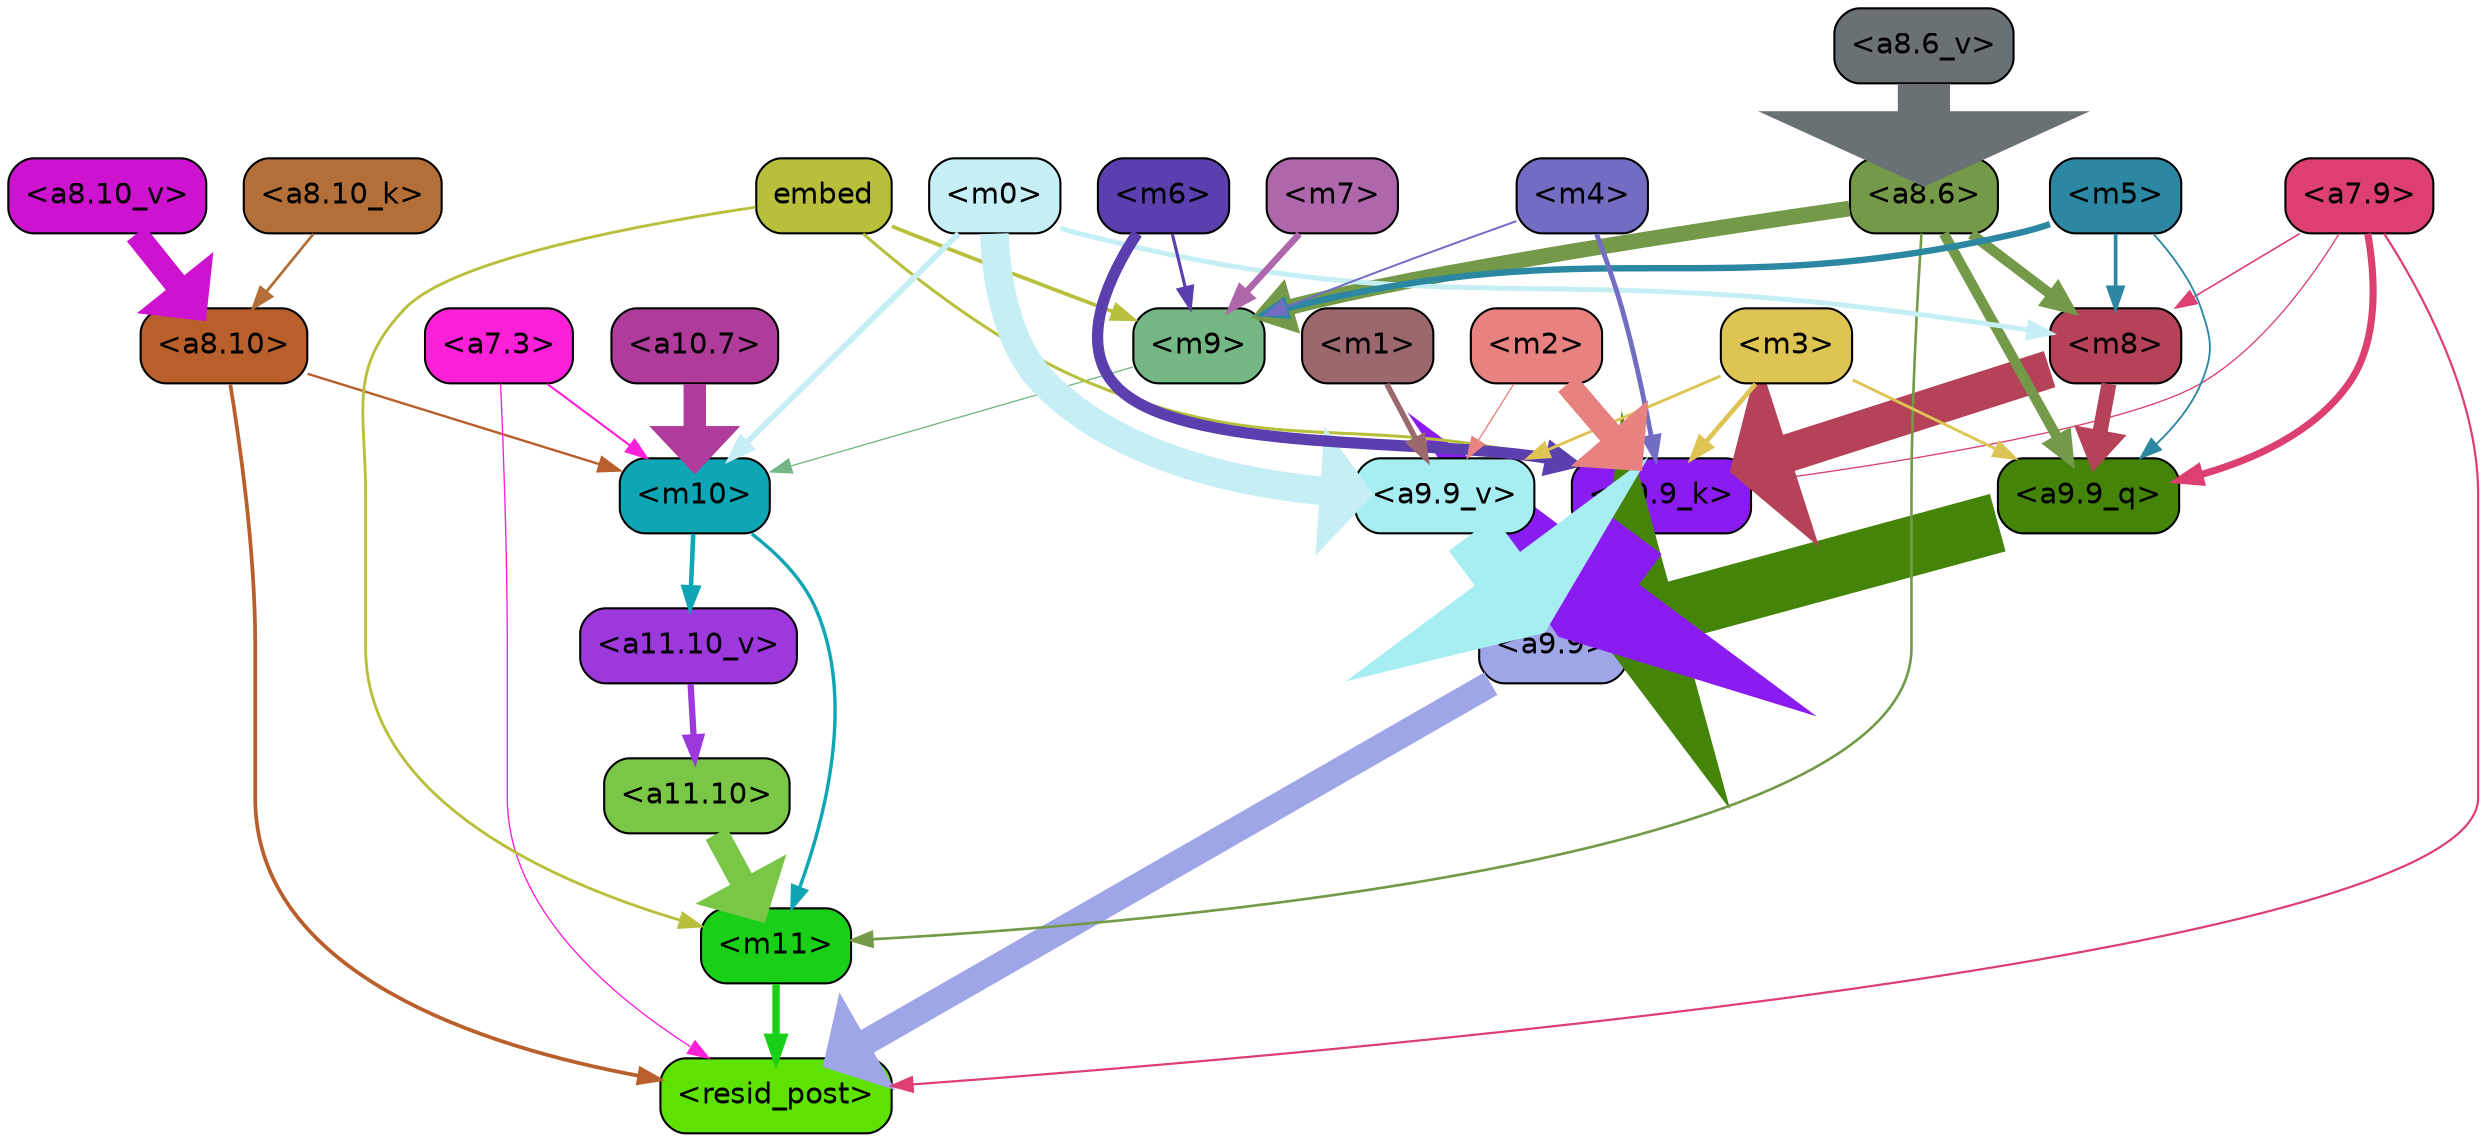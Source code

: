 strict digraph "" {
	graph [bgcolor=transparent,
		layout=dot,
		overlap=false,
		splines=true
	];
	"<m11>"	[color=black,
		fillcolor="#1acf18",
		fontname=Helvetica,
		shape=box,
		style="filled, rounded"];
	"<resid_post>"	[color=black,
		fillcolor="#5de202",
		fontname=Helvetica,
		shape=box,
		style="filled, rounded"];
	"<m11>" -> "<resid_post>"	[color="#1acf18",
		penwidth=3.564229369163513];
	"<a9.9>"	[color=black,
		fillcolor="#9ea6e8",
		fontname=Helvetica,
		shape=box,
		style="filled, rounded"];
	"<a9.9>" -> "<resid_post>"	[color="#9ea6e8",
		penwidth=12.493714332580566];
	"<a8.10>"	[color=black,
		fillcolor="#b95f2c",
		fontname=Helvetica,
		shape=box,
		style="filled, rounded"];
	"<a8.10>" -> "<resid_post>"	[color="#b95f2c",
		penwidth=1.7969894409179688];
	"<m10>"	[color=black,
		fillcolor="#0ea6b5",
		fontname=Helvetica,
		shape=box,
		style="filled, rounded"];
	"<a8.10>" -> "<m10>"	[color="#b95f2c",
		penwidth=1.1516046524047852];
	"<a7.9>"	[color=black,
		fillcolor="#dc3f70",
		fontname=Helvetica,
		shape=box,
		style="filled, rounded"];
	"<a7.9>" -> "<resid_post>"	[color="#dc3f70",
		penwidth=1.061915397644043];
	"<a9.9_q>"	[color=black,
		fillcolor="#448408",
		fontname=Helvetica,
		shape=box,
		style="filled, rounded"];
	"<a7.9>" -> "<a9.9_q>"	[color="#dc3f70",
		penwidth=3.4010400772094727];
	"<a9.9_k>"	[color=black,
		fillcolor="#8b1cf1",
		fontname=Helvetica,
		shape=box,
		style="filled, rounded"];
	"<a7.9>" -> "<a9.9_k>"	[color="#dc3f70",
		penwidth=0.6359977722167969];
	"<m8>"	[color=black,
		fillcolor="#b54258",
		fontname=Helvetica,
		shape=box,
		style="filled, rounded"];
	"<a7.9>" -> "<m8>"	[color="#dc3f70",
		penwidth=0.7847824096679688];
	"<a7.3>"	[color=black,
		fillcolor="#fd20d9",
		fontname=Helvetica,
		shape=box,
		style="filled, rounded"];
	"<a7.3>" -> "<resid_post>"	[color="#fd20d9",
		penwidth=0.6493911743164062];
	"<a7.3>" -> "<m10>"	[color="#fd20d9",
		penwidth=1.0287714004516602];
	"<a11.10>"	[color=black,
		fillcolor="#7ac646",
		fontname=Helvetica,
		shape=box,
		style="filled, rounded"];
	"<a11.10>" -> "<m11>"	[color="#7ac646",
		penwidth=11.804504871368408];
	"<m10>" -> "<m11>"	[color="#0ea6b5",
		penwidth=1.6351637840270996];
	"<a11.10_v>"	[color=black,
		fillcolor="#9d38dd",
		fontname=Helvetica,
		shape=box,
		style="filled, rounded"];
	"<m10>" -> "<a11.10_v>"	[color="#0ea6b5",
		penwidth=2.195528030395508];
	"<a8.6>"	[color=black,
		fillcolor="#739949",
		fontname=Helvetica,
		shape=box,
		style="filled, rounded"];
	"<a8.6>" -> "<m11>"	[color="#739949",
		penwidth=1.2564282417297363];
	"<m9>"	[color=black,
		fillcolor="#74b684",
		fontname=Helvetica,
		shape=box,
		style="filled, rounded"];
	"<a8.6>" -> "<m9>"	[color="#739949",
		penwidth=7.538959503173828];
	"<a8.6>" -> "<a9.9_q>"	[color="#739949",
		penwidth=4.915989875793457];
	"<a8.6>" -> "<m8>"	[color="#739949",
		penwidth=4.953336715698242];
	embed	[color=black,
		fillcolor="#b8bf3b",
		fontname=Helvetica,
		shape=box,
		style="filled, rounded"];
	embed -> "<m11>"	[color="#b8bf3b",
		penwidth=1.3679008483886719];
	embed -> "<m9>"	[color="#b8bf3b",
		penwidth=1.8025074005126953];
	embed -> "<a9.9_k>"	[color="#b8bf3b",
		penwidth=1.4555702209472656];
	"<a11.10_v>" -> "<a11.10>"	[color="#9d38dd",
		penwidth=3.037395477294922];
	"<a10.7>"	[color=black,
		fillcolor="#af3b9b",
		fontname=Helvetica,
		shape=box,
		style="filled, rounded"];
	"<a10.7>" -> "<m10>"	[color="#af3b9b",
		penwidth=10.747549057006836];
	"<m9>" -> "<m10>"	[color="#74b684",
		penwidth=0.6350235939025879];
	"<m0>"	[color=black,
		fillcolor="#c5eff4",
		fontname=Helvetica,
		shape=box,
		style="filled, rounded"];
	"<m0>" -> "<m10>"	[color="#c5eff4",
		penwidth=2.7613906860351562];
	"<a9.9_v>"	[color=black,
		fillcolor="#a6eef1",
		fontname=Helvetica,
		shape=box,
		style="filled, rounded"];
	"<m0>" -> "<a9.9_v>"	[color="#c5eff4",
		penwidth=13.730411529541016];
	"<m0>" -> "<m8>"	[color="#c5eff4",
		penwidth=2.381570816040039];
	"<m7>"	[color=black,
		fillcolor="#ae67ab",
		fontname=Helvetica,
		shape=box,
		style="filled, rounded"];
	"<m7>" -> "<m9>"	[color="#ae67ab",
		penwidth=3.136892318725586];
	"<m6>"	[color=black,
		fillcolor="#5b3fae",
		fontname=Helvetica,
		shape=box,
		style="filled, rounded"];
	"<m6>" -> "<m9>"	[color="#5b3fae",
		penwidth=1.5130538940429688];
	"<m6>" -> "<a9.9_k>"	[color="#5b3fae",
		penwidth=5.398126602172852];
	"<m5>"	[color=black,
		fillcolor="#2c88a2",
		fontname=Helvetica,
		shape=box,
		style="filled, rounded"];
	"<m5>" -> "<m9>"	[color="#2c88a2",
		penwidth=3.070161819458008];
	"<m5>" -> "<a9.9_q>"	[color="#2c88a2",
		penwidth=0.8938226699829102];
	"<m5>" -> "<m8>"	[color="#2c88a2",
		penwidth=1.7677688598632812];
	"<m4>"	[color=black,
		fillcolor="#726dc2",
		fontname=Helvetica,
		shape=box,
		style="filled, rounded"];
	"<m4>" -> "<m9>"	[color="#726dc2",
		penwidth=0.9546451568603516];
	"<m4>" -> "<a9.9_k>"	[color="#726dc2",
		penwidth=2.334225654602051];
	"<a9.9_q>" -> "<a9.9>"	[color="#448408",
		penwidth=28.56541872024536];
	"<a9.9_k>" -> "<a9.9>"	[color="#8b1cf1",
		penwidth=32.31142416596413];
	"<a9.9_v>" -> "<a9.9>"	[color="#a6eef1",
		penwidth=27.08489227294922];
	"<m8>" -> "<a9.9_q>"	[color="#b54258",
		penwidth=7.189451217651367];
	"<m8>" -> "<a9.9_k>"	[color="#b54258",
		penwidth=18.19952392578125];
	"<m3>"	[color=black,
		fillcolor="#dec452",
		fontname=Helvetica,
		shape=box,
		style="filled, rounded"];
	"<m3>" -> "<a9.9_q>"	[color="#dec452",
		penwidth=1.3806190490722656];
	"<m3>" -> "<a9.9_k>"	[color="#dec452",
		penwidth=2.201329231262207];
	"<m3>" -> "<a9.9_v>"	[color="#dec452",
		penwidth=1.3742599487304688];
	"<m2>"	[color=black,
		fillcolor="#e88280",
		fontname=Helvetica,
		shape=box,
		style="filled, rounded"];
	"<m2>" -> "<a9.9_k>"	[color="#e88280",
		penwidth=11.667590618133545];
	"<m2>" -> "<a9.9_v>"	[color="#e88280",
		penwidth=0.6356887817382812];
	"<m1>"	[color=black,
		fillcolor="#9b686e",
		fontname=Helvetica,
		shape=box,
		style="filled, rounded"];
	"<m1>" -> "<a9.9_v>"	[color="#9b686e",
		penwidth=2.656749725341797];
	"<a8.10_k>"	[color=black,
		fillcolor="#b46f39",
		fontname=Helvetica,
		shape=box,
		style="filled, rounded"];
	"<a8.10_k>" -> "<a8.10>"	[color="#b46f39",
		penwidth=1.3374805450439453];
	"<a8.10_v>"	[color=black,
		fillcolor="#cd13cf",
		fontname=Helvetica,
		shape=box,
		style="filled, rounded"];
	"<a8.10_v>" -> "<a8.10>"	[color="#cd13cf",
		penwidth=11.339973449707031];
	"<a8.6_v>"	[color=black,
		fillcolor="#697174",
		fontname=Helvetica,
		shape=box,
		style="filled, rounded"];
	"<a8.6_v>" -> "<a8.6>"	[color="#697174",
		penwidth=25.068782806396484];
}
